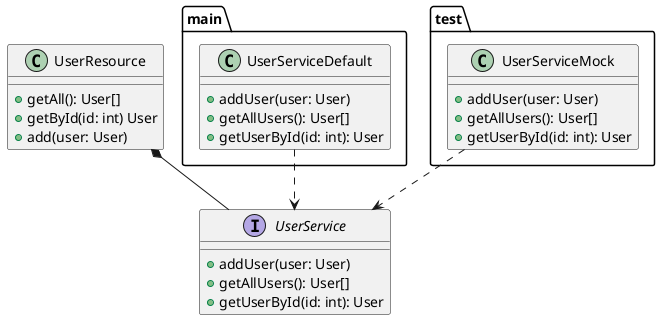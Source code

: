 @startuml

class UserResource {
    +getAll(): User[]
    +getById(id: int) User
    +add(user: User)
}

interface UserService {
    +addUser(user: User)
    +getAllUsers(): User[]
    +getUserById(id: int): User
}

namespace main {
    class UserServiceDefault {
         +addUser(user: User)
         +getAllUsers(): User[]
         +getUserById(id: int): User
    }
}

namespace test {
    class UserServiceMock {
         +addUser(user: User)
         +getAllUsers(): User[]
         +getUserById(id: int): User
    }
}

UserResource *-- UserService
UserServiceDefault ..> UserService
UserServiceMock ..> UserService

@enduml